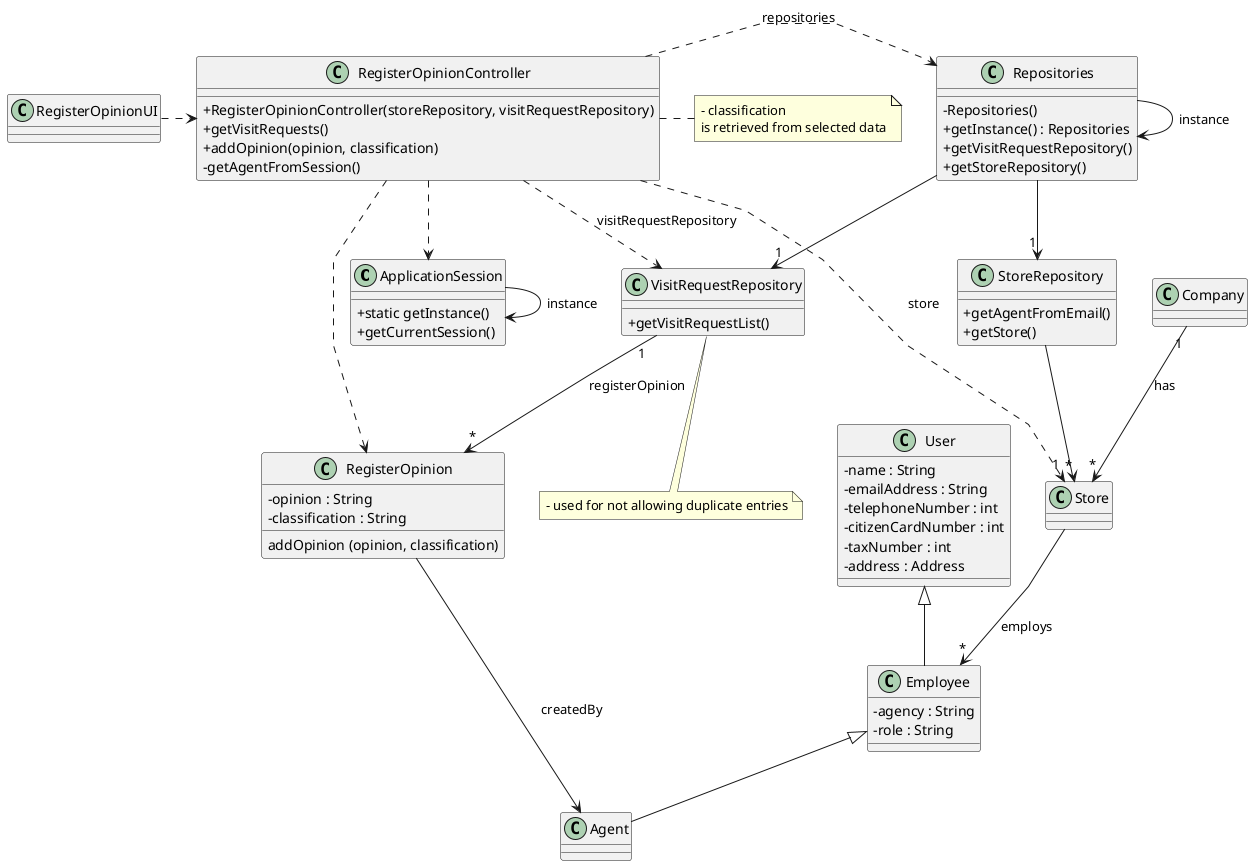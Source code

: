 @startuml
'skinparam monochrome true
skinparam packageStyle rectangle
skinparam shadowing false
skinparam linetype polyline
'skinparam linetype orto

skinparam classAttributeIconSize 0

'left to right direction

class ApplicationSession
{
    + static getInstance()
    + getCurrentSession()
}

class StoreRepository
{
    + getAgentFromEmail()
    + getStore()
}

class Store {
}

class Company {
}

class User {
    - name : String
    - emailAddress : String
    - telephoneNumber : int
    - citizenCardNumber : int
    - taxNumber : int
    - address : Address
}

class Employee {
    - agency : String
    - role : String
}

class Agent {
}

class RegisterOpinion {
    - opinion : String
    - classification : String

    addOpinion (opinion, classification)
}

class VisitRequestRepository {
  + getVisitRequestList()
}

class Repositories {
    - Repositories()
    + getInstance() : Repositories
    + getVisitRequestRepository()
    + getStoreRepository()
}

class RegisterOpinionController {
    + RegisterOpinionController(storeRepository, visitRequestRepository)
    + getVisitRequests()
    + addOpinion(opinion, classification)
    - getAgentFromSession()
}

class RegisterOpinionUI {
}

note right of RegisterOpinionController
    - classification
    is retrieved from selected data
end note

note bottom of VisitRequestRepository
    - used for not allowing duplicate entries
end note


Repositories -> Repositories : instance
ApplicationSession -> ApplicationSession : instance

RegisterOpinionUI .> RegisterOpinionController

RegisterOpinionController .> Repositories : repositories

Repositories -> "1" VisitRequestRepository

RegisterOpinionController ..> RegisterOpinion
RegisterOpinionController ..> VisitRequestRepository : visitRequestRepository

Repositories --> "1" StoreRepository

StoreRepository --> "*" Store

RegisterOpinionController ..> "1" Store : store
RegisterOpinionController ..> ApplicationSession
VisitRequestRepository "1" --> "*" RegisterOpinion : registerOpinion
RegisterOpinion --> Agent : createdBy
Company "1" --> "*" Store : has

User <|-- Employee
Employee <|-- Agent
Store --> "*" Employee : employs

@enduml
